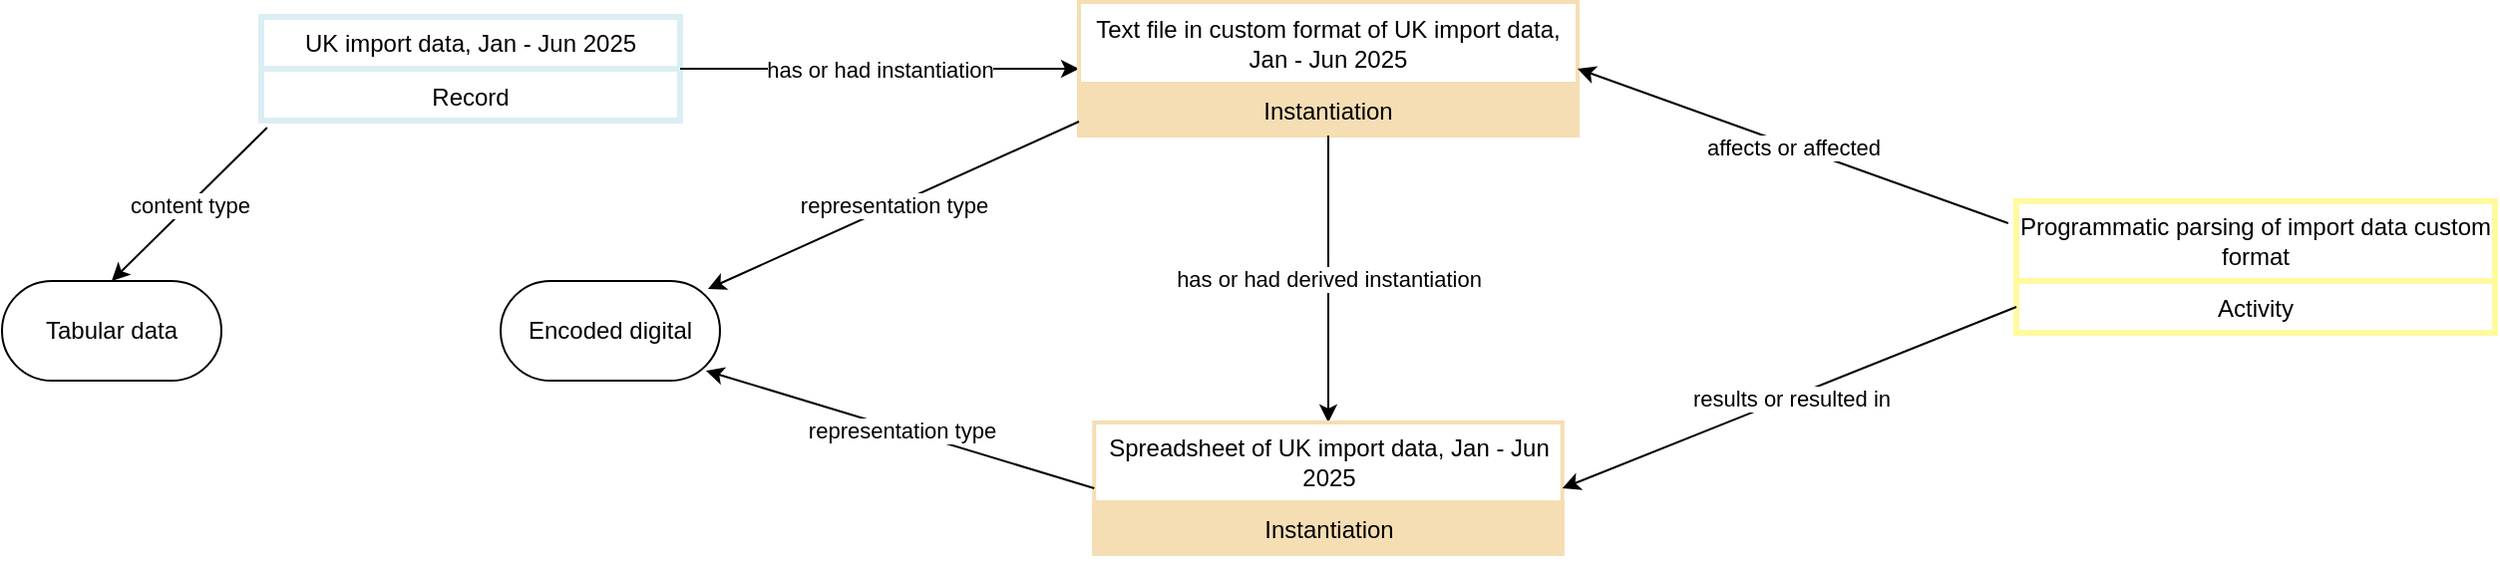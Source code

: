<mxfile version="28.1.1">
  <diagram name="Page-1" id="gD_oswIPVhmendxxoWTu">
    <mxGraphModel dx="2064" dy="1238" grid="1" gridSize="10" guides="1" tooltips="1" connect="1" arrows="1" fold="1" page="1" pageScale="1" pageWidth="4681" pageHeight="3300" math="0" shadow="0">
      <root>
        <mxCell id="0" />
        <mxCell id="1" parent="0" />
        <mxCell id="1KNnokjcpxOvImdohz6O-1" value="UK import data, Jan - Jun 2025" style="swimlane;fontStyle=0;childLayout=stackLayout;horizontal=1;startSize=26;strokeColor=#DAEEF3;strokeWidth=3;fillColor=none;horizontalStack=0;resizeParent=1;resizeParentMax=0;resizeLast=0;collapsible=1;marginBottom=0;whiteSpace=wrap;html=1;" parent="1" vertex="1">
          <mxGeometry x="250" y="187.5" width="210" height="52" as="geometry" />
        </mxCell>
        <mxCell id="1KNnokjcpxOvImdohz6O-7" value="Record" style="text;strokeColor=#DAEEF3;strokeWidth=3;fillColor=none;align=center;verticalAlign=top;spacingLeft=4;spacingRight=4;overflow=hidden;rotatable=0;points=[[0,0.5],[1,0.5]];portConstraint=eastwest;whiteSpace=wrap;html=1;" parent="1KNnokjcpxOvImdohz6O-1" vertex="1">
          <mxGeometry y="26" width="210" height="26" as="geometry" />
        </mxCell>
        <mxCell id="GSmQbqhHfHepy2YTWG1f-1" value="" style="endArrow=classic;html=1;rounded=0;exitX=1;exitY=0;exitDx=0;exitDy=0;exitPerimeter=0;" edge="1" parent="1" source="1KNnokjcpxOvImdohz6O-7" target="GSmQbqhHfHepy2YTWG1f-3">
          <mxGeometry relative="1" as="geometry">
            <mxPoint x="500" y="206" as="sourcePoint" />
            <mxPoint x="690" y="206" as="targetPoint" />
          </mxGeometry>
        </mxCell>
        <mxCell id="GSmQbqhHfHepy2YTWG1f-2" value="has or had instantiation" style="edgeLabel;resizable=0;html=1;;align=center;verticalAlign=middle;" connectable="0" vertex="1" parent="GSmQbqhHfHepy2YTWG1f-1">
          <mxGeometry relative="1" as="geometry" />
        </mxCell>
        <mxCell id="GSmQbqhHfHepy2YTWG1f-3" value="Text file in custom format of UK import data, Jan - Jun 2025" style="swimlane;fontStyle=0;childLayout=stackLayout;horizontal=1;startSize=41;strokeColor=#F5DEB3;strokeWidth=2;fillColor=none;horizontalStack=0;resizeParent=1;resizeParentMax=0;resizeLast=0;collapsible=1;marginBottom=0;whiteSpace=wrap;html=1;" vertex="1" parent="1">
          <mxGeometry x="660" y="180" width="250" height="67" as="geometry" />
        </mxCell>
        <mxCell id="GSmQbqhHfHepy2YTWG1f-4" value="Instantiation&lt;div&gt;&lt;br&gt;&lt;/div&gt;" style="text;strokeColor=#F5DEB3;strokeWidth=2;fillColor=#F5DEB3;align=center;verticalAlign=top;spacingLeft=4;spacingRight=4;overflow=hidden;rotatable=0;points=[[0,0.5],[1,0.5]];portConstraint=eastwest;whiteSpace=wrap;html=1;" vertex="1" parent="GSmQbqhHfHepy2YTWG1f-3">
          <mxGeometry y="41" width="250" height="26" as="geometry" />
        </mxCell>
        <mxCell id="GSmQbqhHfHepy2YTWG1f-6" value="" style="endArrow=classic;html=1;rounded=0;exitX=0.5;exitY=1;exitDx=0;exitDy=0;" edge="1" parent="1" source="GSmQbqhHfHepy2YTWG1f-3" target="GSmQbqhHfHepy2YTWG1f-8">
          <mxGeometry relative="1" as="geometry">
            <mxPoint x="700" y="421" as="sourcePoint" />
            <mxPoint x="785" y="421" as="targetPoint" />
          </mxGeometry>
        </mxCell>
        <mxCell id="GSmQbqhHfHepy2YTWG1f-7" value="has or had derived instantiation" style="edgeLabel;resizable=0;html=1;;align=center;verticalAlign=middle;" connectable="0" vertex="1" parent="GSmQbqhHfHepy2YTWG1f-6">
          <mxGeometry relative="1" as="geometry" />
        </mxCell>
        <mxCell id="GSmQbqhHfHepy2YTWG1f-8" value="Spreadsheet of UK import data, Jan - Jun 2025" style="swimlane;fontStyle=0;childLayout=stackLayout;horizontal=1;startSize=40;strokeColor=#F5DEB3;strokeWidth=2;fillColor=none;horizontalStack=0;resizeParent=1;resizeParentMax=0;resizeLast=0;collapsible=1;marginBottom=0;whiteSpace=wrap;html=1;" vertex="1" parent="1">
          <mxGeometry x="667.63" y="391" width="234.75" height="66" as="geometry" />
        </mxCell>
        <mxCell id="GSmQbqhHfHepy2YTWG1f-9" value="Instantiation&lt;div&gt;&lt;br&gt;&lt;/div&gt;" style="text;strokeColor=#F5DEB3;strokeWidth=2;fillColor=#F5DEB3;align=center;verticalAlign=top;spacingLeft=4;spacingRight=4;overflow=hidden;rotatable=0;points=[[0,0.5],[1,0.5]];portConstraint=eastwest;whiteSpace=wrap;html=1;" vertex="1" parent="GSmQbqhHfHepy2YTWG1f-8">
          <mxGeometry y="40" width="234.75" height="26" as="geometry" />
        </mxCell>
        <mxCell id="GSmQbqhHfHepy2YTWG1f-10" value="Programmatic parsing of import data custom format" style="swimlane;fontStyle=0;childLayout=stackLayout;horizontal=1;startSize=40;strokeColor=#FFFAA0;strokeWidth=3;fillColor=none;horizontalStack=0;resizeParent=1;resizeParentMax=0;resizeLast=0;collapsible=1;marginBottom=0;whiteSpace=wrap;html=1;" vertex="1" parent="1">
          <mxGeometry x="1130" y="280" width="240" height="66" as="geometry" />
        </mxCell>
        <mxCell id="GSmQbqhHfHepy2YTWG1f-11" value="Activity" style="text;strokeColor=#FFFAA0;strokeWidth=3;fillColor=none;align=center;verticalAlign=top;spacingLeft=4;spacingRight=4;overflow=hidden;rotatable=0;points=[[0,0.5],[1,0.5]];portConstraint=eastwest;whiteSpace=wrap;html=1;" vertex="1" parent="GSmQbqhHfHepy2YTWG1f-10">
          <mxGeometry y="40" width="240" height="26" as="geometry" />
        </mxCell>
        <mxCell id="GSmQbqhHfHepy2YTWG1f-12" value="" style="endArrow=classic;html=1;rounded=0;exitX=0;exitY=0.5;exitDx=0;exitDy=0;entryX=1;entryY=0.5;entryDx=0;entryDy=0;" edge="1" parent="1" source="GSmQbqhHfHepy2YTWG1f-11" target="GSmQbqhHfHepy2YTWG1f-8">
          <mxGeometry relative="1" as="geometry">
            <mxPoint x="730" y="520.0" as="sourcePoint" />
            <mxPoint x="900" y="520" as="targetPoint" />
          </mxGeometry>
        </mxCell>
        <mxCell id="GSmQbqhHfHepy2YTWG1f-13" value="results or resulted in" style="edgeLabel;resizable=0;html=1;;align=center;verticalAlign=middle;" connectable="0" vertex="1" parent="GSmQbqhHfHepy2YTWG1f-12">
          <mxGeometry relative="1" as="geometry" />
        </mxCell>
        <mxCell id="GSmQbqhHfHepy2YTWG1f-14" value="" style="endArrow=classic;html=1;rounded=0;exitX=-0.017;exitY=0.167;exitDx=0;exitDy=0;entryX=1;entryY=0.5;entryDx=0;entryDy=0;exitPerimeter=0;" edge="1" parent="1" source="GSmQbqhHfHepy2YTWG1f-10" target="GSmQbqhHfHepy2YTWG1f-3">
          <mxGeometry relative="1" as="geometry">
            <mxPoint x="1120" y="221" as="sourcePoint" />
            <mxPoint x="930" y="221" as="targetPoint" />
          </mxGeometry>
        </mxCell>
        <mxCell id="GSmQbqhHfHepy2YTWG1f-15" value="affects or affected" style="edgeLabel;resizable=0;html=1;;align=center;verticalAlign=middle;" connectable="0" vertex="1" parent="GSmQbqhHfHepy2YTWG1f-14">
          <mxGeometry relative="1" as="geometry" />
        </mxCell>
        <mxCell id="GSmQbqhHfHepy2YTWG1f-16" value="" style="endArrow=classic;html=1;rounded=0;entryX=0.5;entryY=0;entryDx=0;entryDy=0;exitX=0.014;exitY=1.135;exitDx=0;exitDy=0;exitPerimeter=0;" edge="1" parent="1" source="1KNnokjcpxOvImdohz6O-7" target="GSmQbqhHfHepy2YTWG1f-18">
          <mxGeometry relative="1" as="geometry">
            <mxPoint x="345" y="240" as="sourcePoint" />
            <mxPoint x="350" y="390" as="targetPoint" />
          </mxGeometry>
        </mxCell>
        <mxCell id="GSmQbqhHfHepy2YTWG1f-17" value="content type" style="edgeLabel;resizable=0;html=1;;align=center;verticalAlign=middle;" connectable="0" vertex="1" parent="GSmQbqhHfHepy2YTWG1f-16">
          <mxGeometry relative="1" as="geometry" />
        </mxCell>
        <mxCell id="GSmQbqhHfHepy2YTWG1f-18" value="Tabular data" style="html=1;whiteSpace=wrap;rounded=1;arcSize=50;" vertex="1" parent="1">
          <mxGeometry x="120" y="320" width="110" height="50" as="geometry" />
        </mxCell>
        <mxCell id="GSmQbqhHfHepy2YTWG1f-19" value="" style="endArrow=classic;html=1;rounded=0;entryX=0.945;entryY=0.08;entryDx=0;entryDy=0;entryPerimeter=0;" edge="1" parent="1" target="GSmQbqhHfHepy2YTWG1f-21">
          <mxGeometry relative="1" as="geometry">
            <mxPoint x="660" y="240" as="sourcePoint" />
            <mxPoint x="490" y="340" as="targetPoint" />
          </mxGeometry>
        </mxCell>
        <mxCell id="GSmQbqhHfHepy2YTWG1f-20" value="representation type" style="edgeLabel;resizable=0;html=1;;align=center;verticalAlign=middle;" connectable="0" vertex="1" parent="GSmQbqhHfHepy2YTWG1f-19">
          <mxGeometry relative="1" as="geometry" />
        </mxCell>
        <mxCell id="GSmQbqhHfHepy2YTWG1f-21" value="Encoded digital" style="html=1;whiteSpace=wrap;rounded=1;arcSize=50;" vertex="1" parent="1">
          <mxGeometry x="370" y="320" width="110" height="50" as="geometry" />
        </mxCell>
        <mxCell id="GSmQbqhHfHepy2YTWG1f-22" value="" style="endArrow=classic;html=1;rounded=0;exitX=0;exitY=0.5;exitDx=0;exitDy=0;entryX=0.936;entryY=0.9;entryDx=0;entryDy=0;entryPerimeter=0;" edge="1" parent="1" source="GSmQbqhHfHepy2YTWG1f-8" target="GSmQbqhHfHepy2YTWG1f-21">
          <mxGeometry relative="1" as="geometry">
            <mxPoint x="614" y="390" as="sourcePoint" />
            <mxPoint x="450" y="491" as="targetPoint" />
          </mxGeometry>
        </mxCell>
        <mxCell id="GSmQbqhHfHepy2YTWG1f-23" value="representation type" style="edgeLabel;resizable=0;html=1;;align=center;verticalAlign=middle;" connectable="0" vertex="1" parent="GSmQbqhHfHepy2YTWG1f-22">
          <mxGeometry relative="1" as="geometry" />
        </mxCell>
      </root>
    </mxGraphModel>
  </diagram>
</mxfile>
